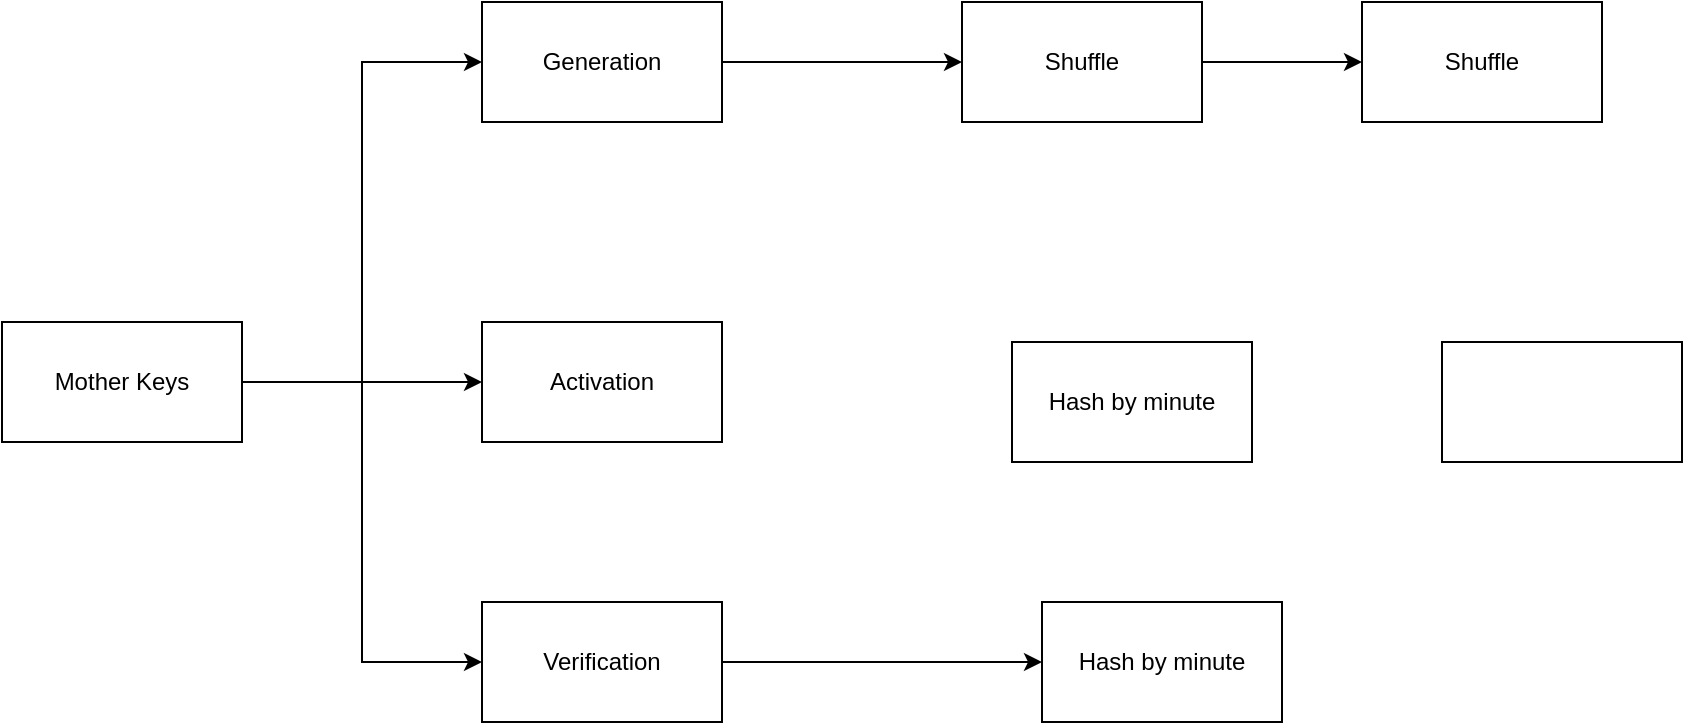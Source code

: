 <mxfile version="14.4.2" type="github">
  <diagram id="6rLCkDM9zTHyaXGtFSec" name="Page-1">
    <mxGraphModel dx="2062" dy="762" grid="1" gridSize="10" guides="1" tooltips="1" connect="1" arrows="1" fold="1" page="1" pageScale="1" pageWidth="1169" pageHeight="1654" math="0" shadow="0">
      <root>
        <mxCell id="0" />
        <mxCell id="1" parent="0" />
        <mxCell id="GEysVY3bEIP2pJE54w1b-7" style="edgeStyle=orthogonalEdgeStyle;rounded=0;orthogonalLoop=1;jettySize=auto;html=1;entryX=0;entryY=0.5;entryDx=0;entryDy=0;" edge="1" parent="1" source="GEysVY3bEIP2pJE54w1b-1" target="GEysVY3bEIP2pJE54w1b-6">
          <mxGeometry relative="1" as="geometry" />
        </mxCell>
        <mxCell id="GEysVY3bEIP2pJE54w1b-10" style="edgeStyle=orthogonalEdgeStyle;rounded=0;orthogonalLoop=1;jettySize=auto;html=1;entryX=0;entryY=0.5;entryDx=0;entryDy=0;" edge="1" parent="1" source="GEysVY3bEIP2pJE54w1b-1" target="GEysVY3bEIP2pJE54w1b-4">
          <mxGeometry relative="1" as="geometry" />
        </mxCell>
        <mxCell id="GEysVY3bEIP2pJE54w1b-11" style="edgeStyle=orthogonalEdgeStyle;rounded=0;orthogonalLoop=1;jettySize=auto;html=1;" edge="1" parent="1" source="GEysVY3bEIP2pJE54w1b-1" target="GEysVY3bEIP2pJE54w1b-5">
          <mxGeometry relative="1" as="geometry" />
        </mxCell>
        <mxCell id="GEysVY3bEIP2pJE54w1b-1" value="Mother Keys" style="rounded=0;whiteSpace=wrap;html=1;" vertex="1" parent="1">
          <mxGeometry x="80" y="220" width="120" height="60" as="geometry" />
        </mxCell>
        <mxCell id="GEysVY3bEIP2pJE54w1b-2" value="Hash by minute" style="rounded=0;whiteSpace=wrap;html=1;" vertex="1" parent="1">
          <mxGeometry x="585" y="230" width="120" height="60" as="geometry" />
        </mxCell>
        <mxCell id="GEysVY3bEIP2pJE54w1b-3" value="" style="rounded=0;whiteSpace=wrap;html=1;" vertex="1" parent="1">
          <mxGeometry x="800" y="230" width="120" height="60" as="geometry" />
        </mxCell>
        <mxCell id="GEysVY3bEIP2pJE54w1b-9" style="edgeStyle=orthogonalEdgeStyle;rounded=0;orthogonalLoop=1;jettySize=auto;html=1;entryX=0;entryY=0.5;entryDx=0;entryDy=0;" edge="1" parent="1" source="GEysVY3bEIP2pJE54w1b-4" target="GEysVY3bEIP2pJE54w1b-8">
          <mxGeometry relative="1" as="geometry" />
        </mxCell>
        <mxCell id="GEysVY3bEIP2pJE54w1b-4" value="Verification" style="rounded=0;whiteSpace=wrap;html=1;" vertex="1" parent="1">
          <mxGeometry x="320" y="360" width="120" height="60" as="geometry" />
        </mxCell>
        <mxCell id="GEysVY3bEIP2pJE54w1b-5" value="Activation" style="rounded=0;whiteSpace=wrap;html=1;" vertex="1" parent="1">
          <mxGeometry x="320" y="220" width="120" height="60" as="geometry" />
        </mxCell>
        <mxCell id="GEysVY3bEIP2pJE54w1b-13" style="edgeStyle=orthogonalEdgeStyle;rounded=0;orthogonalLoop=1;jettySize=auto;html=1;entryX=0;entryY=0.5;entryDx=0;entryDy=0;" edge="1" parent="1" source="GEysVY3bEIP2pJE54w1b-6" target="GEysVY3bEIP2pJE54w1b-12">
          <mxGeometry relative="1" as="geometry" />
        </mxCell>
        <mxCell id="GEysVY3bEIP2pJE54w1b-6" value="Generation" style="rounded=0;whiteSpace=wrap;html=1;" vertex="1" parent="1">
          <mxGeometry x="320" y="60" width="120" height="60" as="geometry" />
        </mxCell>
        <mxCell id="GEysVY3bEIP2pJE54w1b-8" value="Hash by minute" style="rounded=0;whiteSpace=wrap;html=1;" vertex="1" parent="1">
          <mxGeometry x="600" y="360" width="120" height="60" as="geometry" />
        </mxCell>
        <mxCell id="GEysVY3bEIP2pJE54w1b-15" style="edgeStyle=orthogonalEdgeStyle;rounded=0;orthogonalLoop=1;jettySize=auto;html=1;" edge="1" parent="1" source="GEysVY3bEIP2pJE54w1b-12" target="GEysVY3bEIP2pJE54w1b-14">
          <mxGeometry relative="1" as="geometry" />
        </mxCell>
        <mxCell id="GEysVY3bEIP2pJE54w1b-12" value="Shuffle" style="rounded=0;whiteSpace=wrap;html=1;" vertex="1" parent="1">
          <mxGeometry x="560" y="60" width="120" height="60" as="geometry" />
        </mxCell>
        <mxCell id="GEysVY3bEIP2pJE54w1b-14" value="Shuffle" style="rounded=0;whiteSpace=wrap;html=1;" vertex="1" parent="1">
          <mxGeometry x="760" y="60" width="120" height="60" as="geometry" />
        </mxCell>
      </root>
    </mxGraphModel>
  </diagram>
</mxfile>
